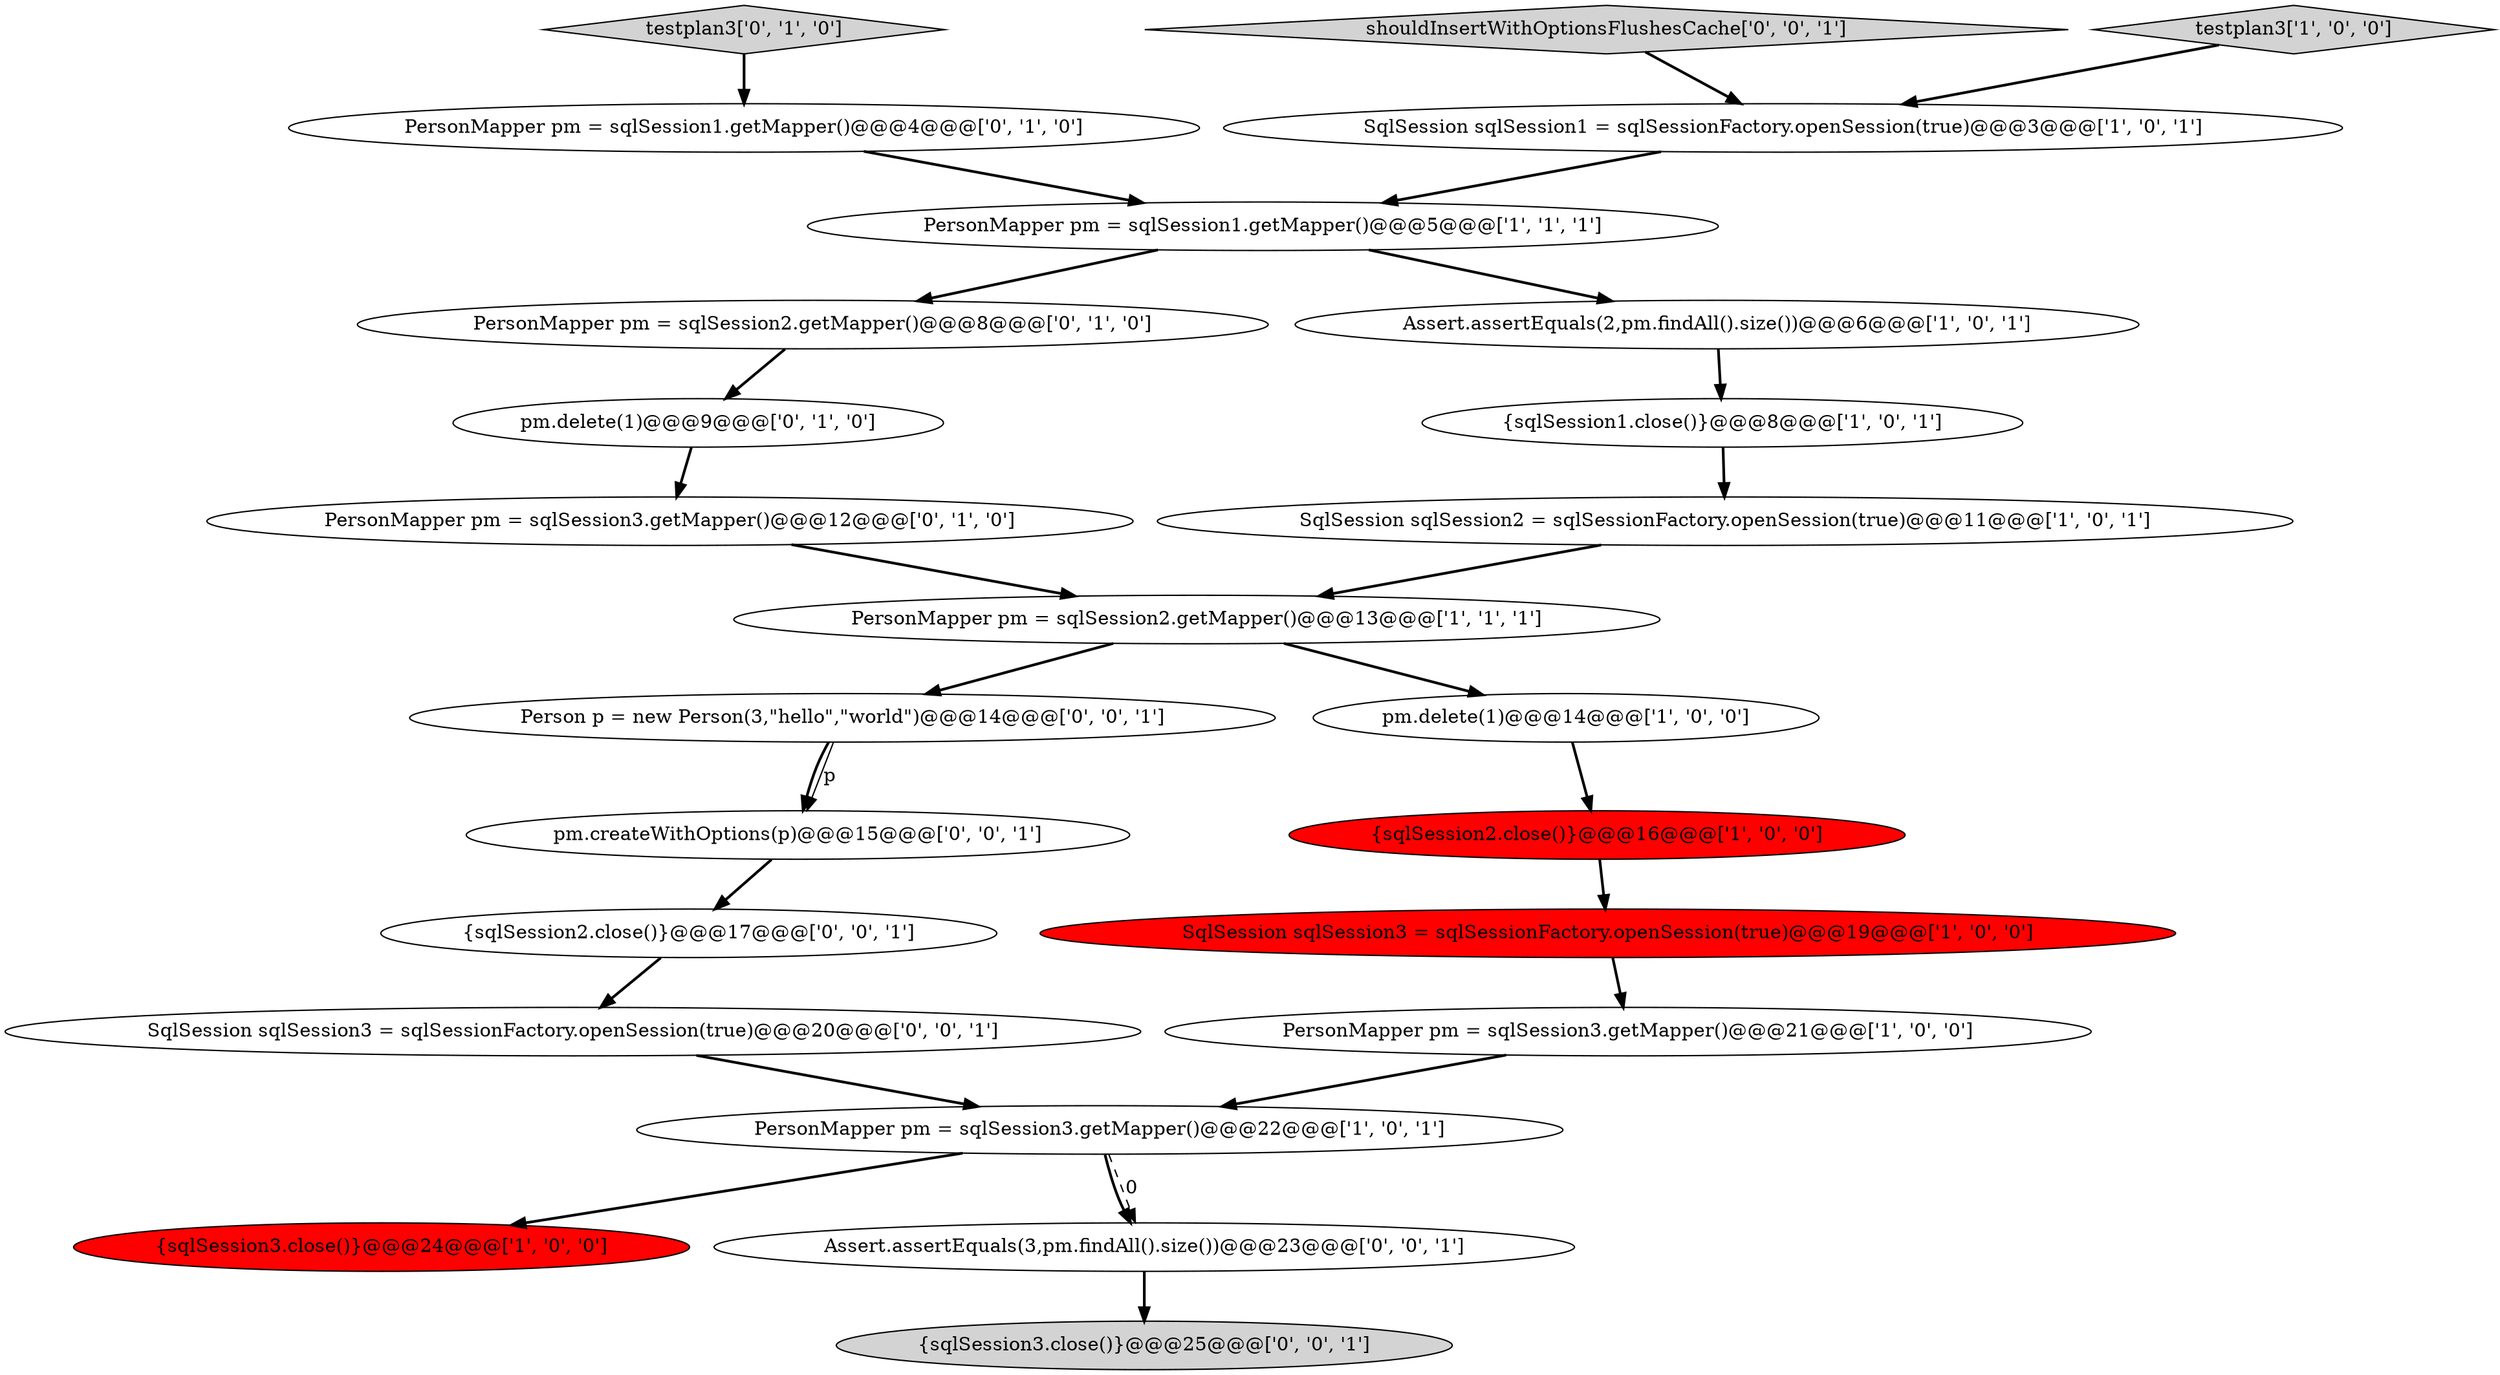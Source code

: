 digraph {
9 [style = filled, label = "PersonMapper pm = sqlSession2.getMapper()@@@13@@@['1', '1', '1']", fillcolor = white, shape = ellipse image = "AAA0AAABBB1BBB"];
17 [style = filled, label = "PersonMapper pm = sqlSession1.getMapper()@@@4@@@['0', '1', '0']", fillcolor = white, shape = ellipse image = "AAA0AAABBB2BBB"];
4 [style = filled, label = "PersonMapper pm = sqlSession3.getMapper()@@@22@@@['1', '0', '1']", fillcolor = white, shape = ellipse image = "AAA0AAABBB1BBB"];
18 [style = filled, label = "Person p = new Person(3,\"hello\",\"world\")@@@14@@@['0', '0', '1']", fillcolor = white, shape = ellipse image = "AAA0AAABBB3BBB"];
0 [style = filled, label = "PersonMapper pm = sqlSession1.getMapper()@@@5@@@['1', '1', '1']", fillcolor = white, shape = ellipse image = "AAA0AAABBB1BBB"];
2 [style = filled, label = "PersonMapper pm = sqlSession3.getMapper()@@@21@@@['1', '0', '0']", fillcolor = white, shape = ellipse image = "AAA0AAABBB1BBB"];
5 [style = filled, label = "pm.delete(1)@@@14@@@['1', '0', '0']", fillcolor = white, shape = ellipse image = "AAA0AAABBB1BBB"];
10 [style = filled, label = "{sqlSession3.close()}@@@24@@@['1', '0', '0']", fillcolor = red, shape = ellipse image = "AAA1AAABBB1BBB"];
22 [style = filled, label = "{sqlSession3.close()}@@@25@@@['0', '0', '1']", fillcolor = lightgray, shape = ellipse image = "AAA0AAABBB3BBB"];
20 [style = filled, label = "pm.createWithOptions(p)@@@15@@@['0', '0', '1']", fillcolor = white, shape = ellipse image = "AAA0AAABBB3BBB"];
24 [style = filled, label = "shouldInsertWithOptionsFlushesCache['0', '0', '1']", fillcolor = lightgray, shape = diamond image = "AAA0AAABBB3BBB"];
7 [style = filled, label = "SqlSession sqlSession3 = sqlSessionFactory.openSession(true)@@@19@@@['1', '0', '0']", fillcolor = red, shape = ellipse image = "AAA1AAABBB1BBB"];
14 [style = filled, label = "PersonMapper pm = sqlSession2.getMapper()@@@8@@@['0', '1', '0']", fillcolor = white, shape = ellipse image = "AAA0AAABBB2BBB"];
8 [style = filled, label = "SqlSession sqlSession2 = sqlSessionFactory.openSession(true)@@@11@@@['1', '0', '1']", fillcolor = white, shape = ellipse image = "AAA0AAABBB1BBB"];
15 [style = filled, label = "pm.delete(1)@@@9@@@['0', '1', '0']", fillcolor = white, shape = ellipse image = "AAA0AAABBB2BBB"];
23 [style = filled, label = "SqlSession sqlSession3 = sqlSessionFactory.openSession(true)@@@20@@@['0', '0', '1']", fillcolor = white, shape = ellipse image = "AAA0AAABBB3BBB"];
16 [style = filled, label = "PersonMapper pm = sqlSession3.getMapper()@@@12@@@['0', '1', '0']", fillcolor = white, shape = ellipse image = "AAA0AAABBB2BBB"];
13 [style = filled, label = "testplan3['0', '1', '0']", fillcolor = lightgray, shape = diamond image = "AAA0AAABBB2BBB"];
6 [style = filled, label = "{sqlSession1.close()}@@@8@@@['1', '0', '1']", fillcolor = white, shape = ellipse image = "AAA0AAABBB1BBB"];
19 [style = filled, label = "{sqlSession2.close()}@@@17@@@['0', '0', '1']", fillcolor = white, shape = ellipse image = "AAA0AAABBB3BBB"];
3 [style = filled, label = "{sqlSession2.close()}@@@16@@@['1', '0', '0']", fillcolor = red, shape = ellipse image = "AAA1AAABBB1BBB"];
11 [style = filled, label = "Assert.assertEquals(2,pm.findAll().size())@@@6@@@['1', '0', '1']", fillcolor = white, shape = ellipse image = "AAA0AAABBB1BBB"];
12 [style = filled, label = "testplan3['1', '0', '0']", fillcolor = lightgray, shape = diamond image = "AAA0AAABBB1BBB"];
21 [style = filled, label = "Assert.assertEquals(3,pm.findAll().size())@@@23@@@['0', '0', '1']", fillcolor = white, shape = ellipse image = "AAA0AAABBB3BBB"];
1 [style = filled, label = "SqlSession sqlSession1 = sqlSessionFactory.openSession(true)@@@3@@@['1', '0', '1']", fillcolor = white, shape = ellipse image = "AAA0AAABBB1BBB"];
5->3 [style = bold, label=""];
4->10 [style = bold, label=""];
11->6 [style = bold, label=""];
23->4 [style = bold, label=""];
4->21 [style = bold, label=""];
0->11 [style = bold, label=""];
1->0 [style = bold, label=""];
15->16 [style = bold, label=""];
12->1 [style = bold, label=""];
2->4 [style = bold, label=""];
4->21 [style = dashed, label="0"];
13->17 [style = bold, label=""];
18->20 [style = bold, label=""];
0->14 [style = bold, label=""];
17->0 [style = bold, label=""];
9->18 [style = bold, label=""];
3->7 [style = bold, label=""];
21->22 [style = bold, label=""];
18->20 [style = solid, label="p"];
7->2 [style = bold, label=""];
19->23 [style = bold, label=""];
6->8 [style = bold, label=""];
8->9 [style = bold, label=""];
9->5 [style = bold, label=""];
14->15 [style = bold, label=""];
24->1 [style = bold, label=""];
20->19 [style = bold, label=""];
16->9 [style = bold, label=""];
}
